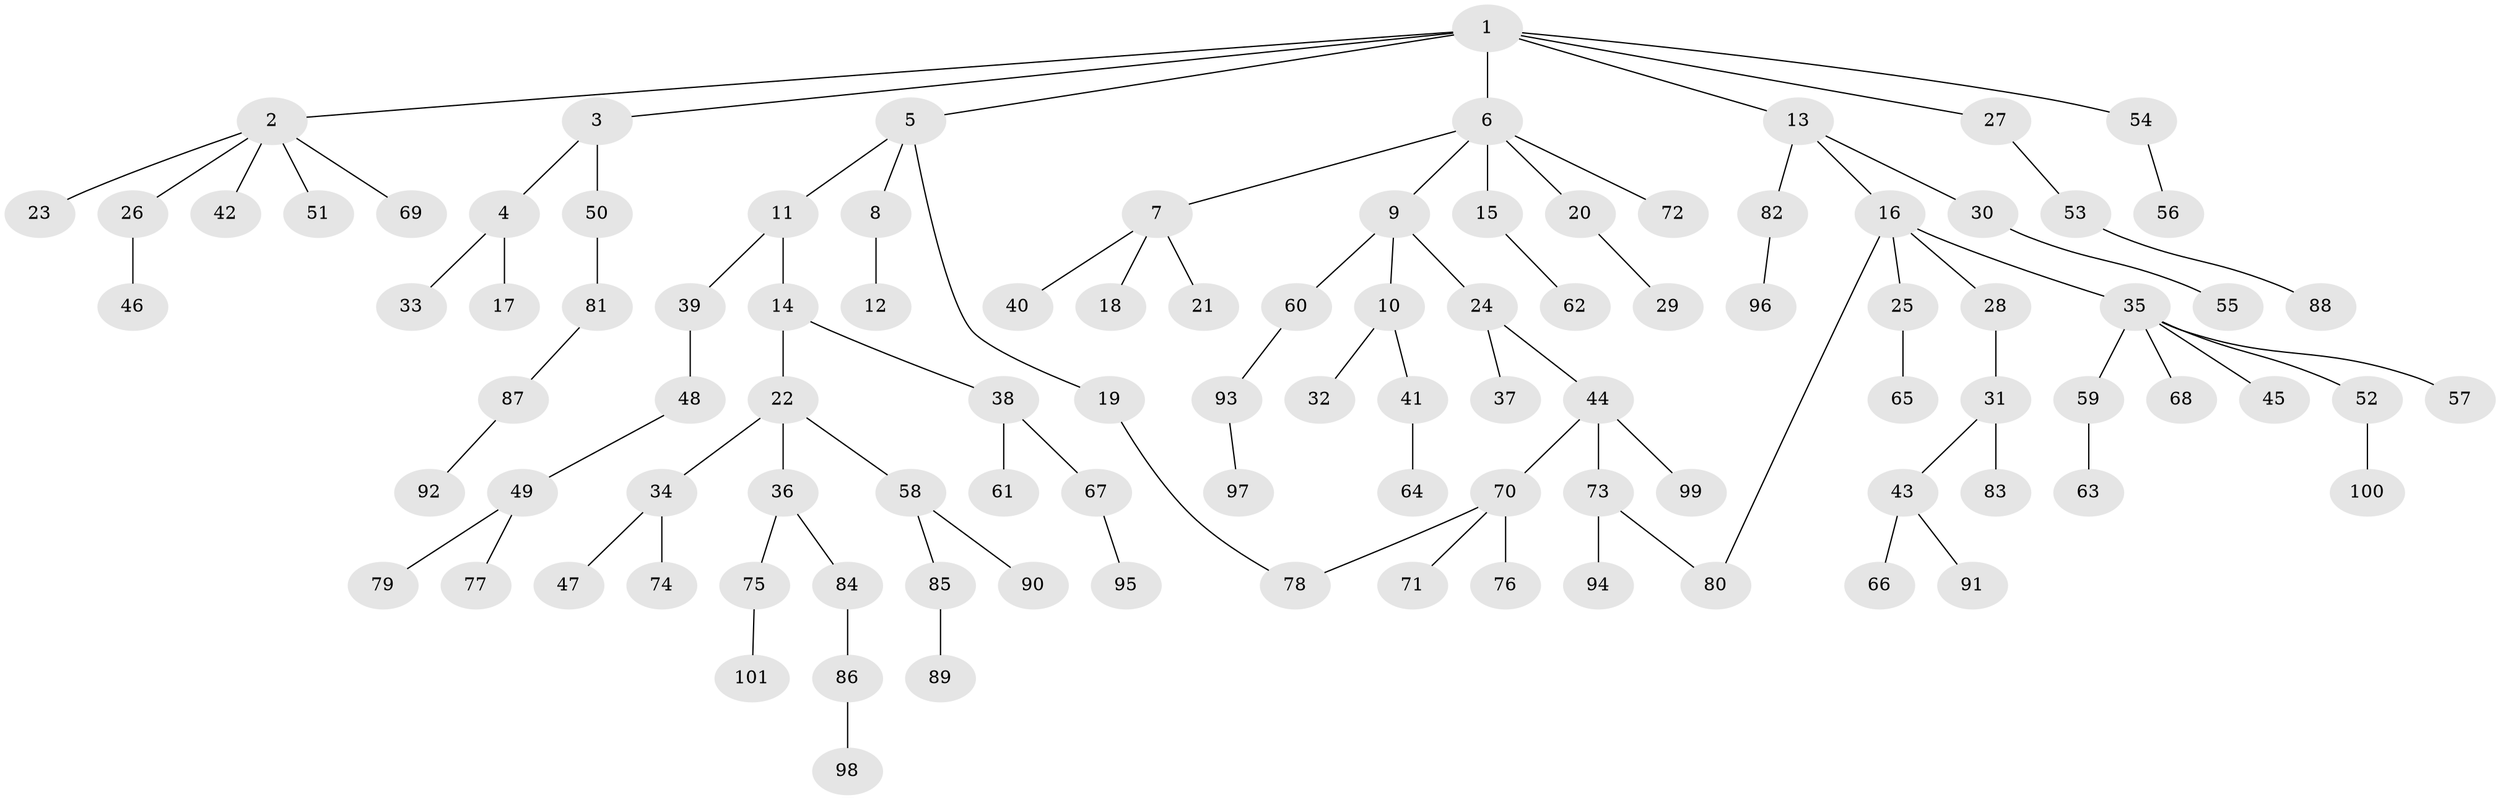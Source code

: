 // coarse degree distribution, {1: 0.65, 2: 0.25, 4: 0.03333333333333333, 6: 0.016666666666666666, 19: 0.016666666666666666, 8: 0.016666666666666666, 10: 0.016666666666666666}
// Generated by graph-tools (version 1.1) at 2025/44/03/04/25 21:44:57]
// undirected, 101 vertices, 102 edges
graph export_dot {
graph [start="1"]
  node [color=gray90,style=filled];
  1;
  2;
  3;
  4;
  5;
  6;
  7;
  8;
  9;
  10;
  11;
  12;
  13;
  14;
  15;
  16;
  17;
  18;
  19;
  20;
  21;
  22;
  23;
  24;
  25;
  26;
  27;
  28;
  29;
  30;
  31;
  32;
  33;
  34;
  35;
  36;
  37;
  38;
  39;
  40;
  41;
  42;
  43;
  44;
  45;
  46;
  47;
  48;
  49;
  50;
  51;
  52;
  53;
  54;
  55;
  56;
  57;
  58;
  59;
  60;
  61;
  62;
  63;
  64;
  65;
  66;
  67;
  68;
  69;
  70;
  71;
  72;
  73;
  74;
  75;
  76;
  77;
  78;
  79;
  80;
  81;
  82;
  83;
  84;
  85;
  86;
  87;
  88;
  89;
  90;
  91;
  92;
  93;
  94;
  95;
  96;
  97;
  98;
  99;
  100;
  101;
  1 -- 2;
  1 -- 3;
  1 -- 5;
  1 -- 6;
  1 -- 13;
  1 -- 27;
  1 -- 54;
  2 -- 23;
  2 -- 26;
  2 -- 42;
  2 -- 51;
  2 -- 69;
  3 -- 4;
  3 -- 50;
  4 -- 17;
  4 -- 33;
  5 -- 8;
  5 -- 11;
  5 -- 19;
  6 -- 7;
  6 -- 9;
  6 -- 15;
  6 -- 20;
  6 -- 72;
  7 -- 18;
  7 -- 21;
  7 -- 40;
  8 -- 12;
  9 -- 10;
  9 -- 24;
  9 -- 60;
  10 -- 32;
  10 -- 41;
  11 -- 14;
  11 -- 39;
  13 -- 16;
  13 -- 30;
  13 -- 82;
  14 -- 22;
  14 -- 38;
  15 -- 62;
  16 -- 25;
  16 -- 28;
  16 -- 35;
  16 -- 80;
  19 -- 78;
  20 -- 29;
  22 -- 34;
  22 -- 36;
  22 -- 58;
  24 -- 37;
  24 -- 44;
  25 -- 65;
  26 -- 46;
  27 -- 53;
  28 -- 31;
  30 -- 55;
  31 -- 43;
  31 -- 83;
  34 -- 47;
  34 -- 74;
  35 -- 45;
  35 -- 52;
  35 -- 57;
  35 -- 59;
  35 -- 68;
  36 -- 75;
  36 -- 84;
  38 -- 61;
  38 -- 67;
  39 -- 48;
  41 -- 64;
  43 -- 66;
  43 -- 91;
  44 -- 70;
  44 -- 73;
  44 -- 99;
  48 -- 49;
  49 -- 77;
  49 -- 79;
  50 -- 81;
  52 -- 100;
  53 -- 88;
  54 -- 56;
  58 -- 85;
  58 -- 90;
  59 -- 63;
  60 -- 93;
  67 -- 95;
  70 -- 71;
  70 -- 76;
  70 -- 78;
  73 -- 80;
  73 -- 94;
  75 -- 101;
  81 -- 87;
  82 -- 96;
  84 -- 86;
  85 -- 89;
  86 -- 98;
  87 -- 92;
  93 -- 97;
}
